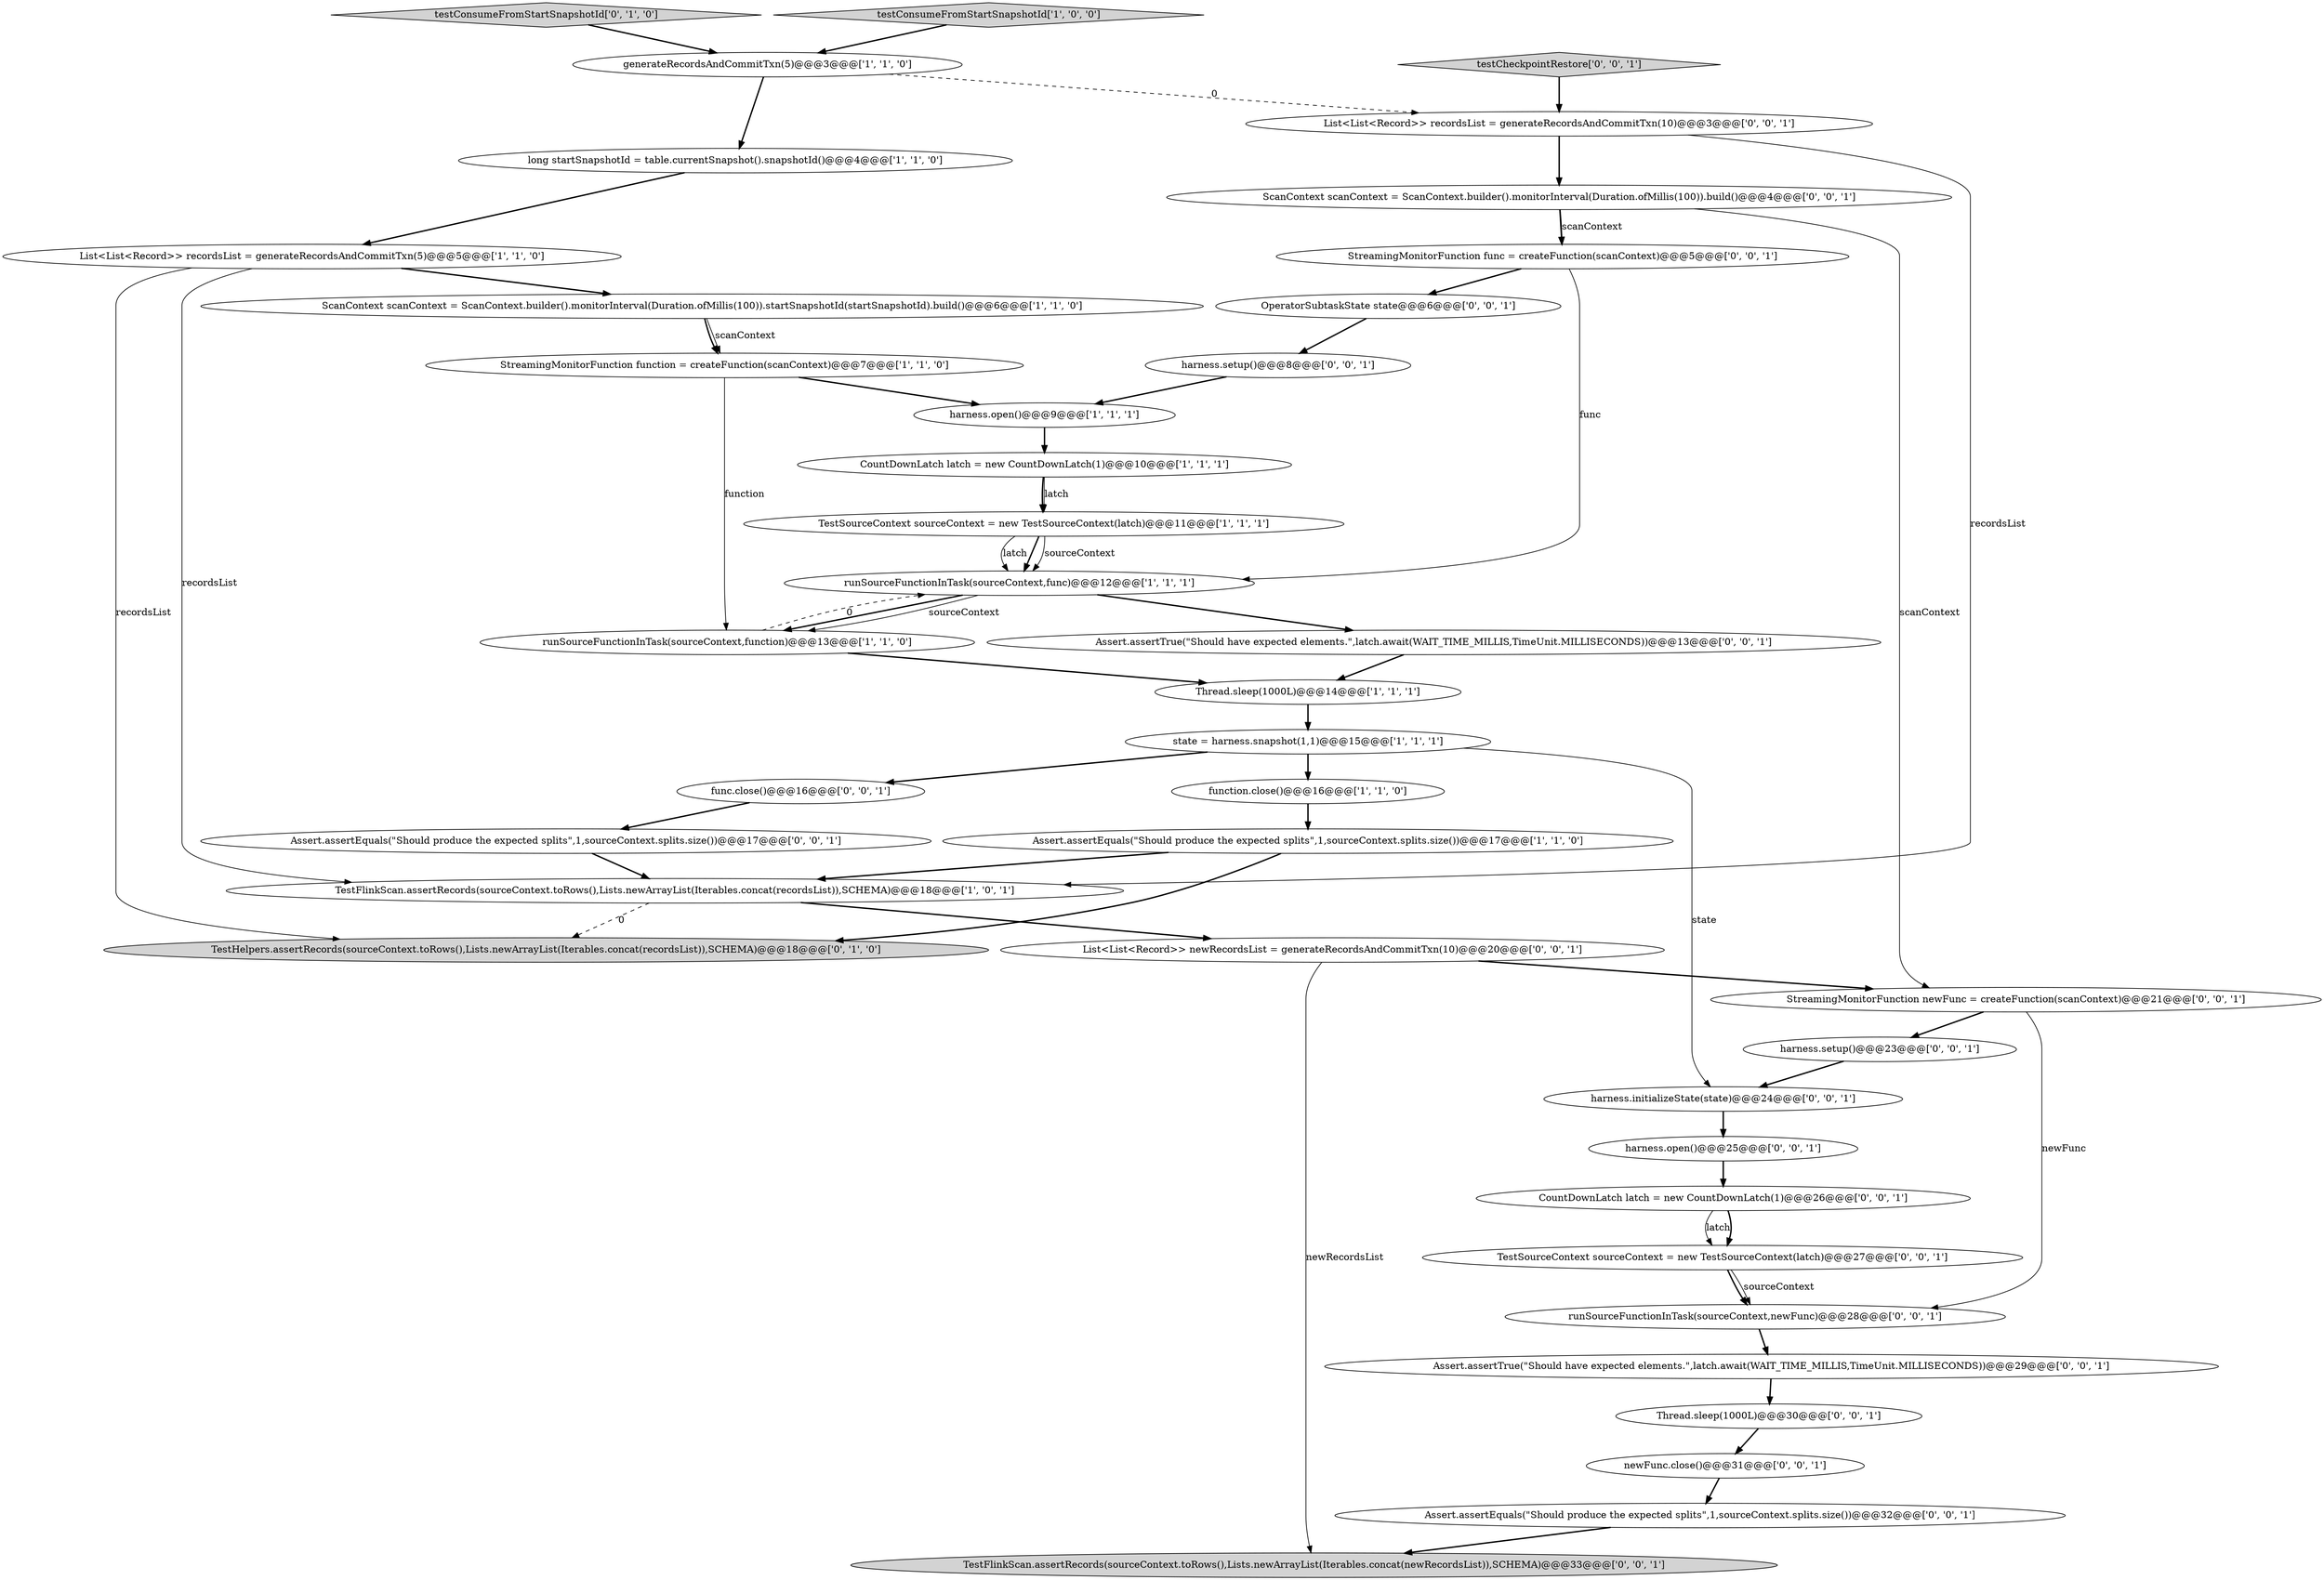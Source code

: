 digraph {
9 [style = filled, label = "state = harness.snapshot(1,1)@@@15@@@['1', '1', '1']", fillcolor = white, shape = ellipse image = "AAA0AAABBB1BBB"];
2 [style = filled, label = "TestFlinkScan.assertRecords(sourceContext.toRows(),Lists.newArrayList(Iterables.concat(recordsList)),SCHEMA)@@@18@@@['1', '0', '1']", fillcolor = white, shape = ellipse image = "AAA0AAABBB1BBB"];
20 [style = filled, label = "TestFlinkScan.assertRecords(sourceContext.toRows(),Lists.newArrayList(Iterables.concat(newRecordsList)),SCHEMA)@@@33@@@['0', '0', '1']", fillcolor = lightgray, shape = ellipse image = "AAA0AAABBB3BBB"];
22 [style = filled, label = "List<List<Record>> recordsList = generateRecordsAndCommitTxn(10)@@@3@@@['0', '0', '1']", fillcolor = white, shape = ellipse image = "AAA0AAABBB3BBB"];
34 [style = filled, label = "harness.open()@@@25@@@['0', '0', '1']", fillcolor = white, shape = ellipse image = "AAA0AAABBB3BBB"];
14 [style = filled, label = "runSourceFunctionInTask(sourceContext,function)@@@13@@@['1', '1', '0']", fillcolor = white, shape = ellipse image = "AAA0AAABBB1BBB"];
5 [style = filled, label = "ScanContext scanContext = ScanContext.builder().monitorInterval(Duration.ofMillis(100)).startSnapshotId(startSnapshotId).build()@@@6@@@['1', '1', '0']", fillcolor = white, shape = ellipse image = "AAA0AAABBB1BBB"];
7 [style = filled, label = "generateRecordsAndCommitTxn(5)@@@3@@@['1', '1', '0']", fillcolor = white, shape = ellipse image = "AAA0AAABBB1BBB"];
16 [style = filled, label = "testConsumeFromStartSnapshotId['0', '1', '0']", fillcolor = lightgray, shape = diamond image = "AAA0AAABBB2BBB"];
25 [style = filled, label = "List<List<Record>> newRecordsList = generateRecordsAndCommitTxn(10)@@@20@@@['0', '0', '1']", fillcolor = white, shape = ellipse image = "AAA0AAABBB3BBB"];
11 [style = filled, label = "Thread.sleep(1000L)@@@14@@@['1', '1', '1']", fillcolor = white, shape = ellipse image = "AAA0AAABBB1BBB"];
39 [style = filled, label = "ScanContext scanContext = ScanContext.builder().monitorInterval(Duration.ofMillis(100)).build()@@@4@@@['0', '0', '1']", fillcolor = white, shape = ellipse image = "AAA0AAABBB3BBB"];
8 [style = filled, label = "harness.open()@@@9@@@['1', '1', '1']", fillcolor = white, shape = ellipse image = "AAA0AAABBB1BBB"];
12 [style = filled, label = "long startSnapshotId = table.currentSnapshot().snapshotId()@@@4@@@['1', '1', '0']", fillcolor = white, shape = ellipse image = "AAA0AAABBB1BBB"];
38 [style = filled, label = "func.close()@@@16@@@['0', '0', '1']", fillcolor = white, shape = ellipse image = "AAA0AAABBB3BBB"];
32 [style = filled, label = "harness.setup()@@@8@@@['0', '0', '1']", fillcolor = white, shape = ellipse image = "AAA0AAABBB3BBB"];
26 [style = filled, label = "StreamingMonitorFunction newFunc = createFunction(scanContext)@@@21@@@['0', '0', '1']", fillcolor = white, shape = ellipse image = "AAA0AAABBB3BBB"];
23 [style = filled, label = "newFunc.close()@@@31@@@['0', '0', '1']", fillcolor = white, shape = ellipse image = "AAA0AAABBB3BBB"];
27 [style = filled, label = "Thread.sleep(1000L)@@@30@@@['0', '0', '1']", fillcolor = white, shape = ellipse image = "AAA0AAABBB3BBB"];
33 [style = filled, label = "testCheckpointRestore['0', '0', '1']", fillcolor = lightgray, shape = diamond image = "AAA0AAABBB3BBB"];
35 [style = filled, label = "TestSourceContext sourceContext = new TestSourceContext(latch)@@@27@@@['0', '0', '1']", fillcolor = white, shape = ellipse image = "AAA0AAABBB3BBB"];
3 [style = filled, label = "CountDownLatch latch = new CountDownLatch(1)@@@10@@@['1', '1', '1']", fillcolor = white, shape = ellipse image = "AAA0AAABBB1BBB"];
4 [style = filled, label = "testConsumeFromStartSnapshotId['1', '0', '0']", fillcolor = lightgray, shape = diamond image = "AAA0AAABBB1BBB"];
0 [style = filled, label = "List<List<Record>> recordsList = generateRecordsAndCommitTxn(5)@@@5@@@['1', '1', '0']", fillcolor = white, shape = ellipse image = "AAA0AAABBB1BBB"];
13 [style = filled, label = "Assert.assertEquals(\"Should produce the expected splits\",1,sourceContext.splits.size())@@@17@@@['1', '1', '0']", fillcolor = white, shape = ellipse image = "AAA0AAABBB1BBB"];
30 [style = filled, label = "harness.initializeState(state)@@@24@@@['0', '0', '1']", fillcolor = white, shape = ellipse image = "AAA0AAABBB3BBB"];
36 [style = filled, label = "Assert.assertEquals(\"Should produce the expected splits\",1,sourceContext.splits.size())@@@17@@@['0', '0', '1']", fillcolor = white, shape = ellipse image = "AAA0AAABBB3BBB"];
18 [style = filled, label = "Assert.assertTrue(\"Should have expected elements.\",latch.await(WAIT_TIME_MILLIS,TimeUnit.MILLISECONDS))@@@29@@@['0', '0', '1']", fillcolor = white, shape = ellipse image = "AAA0AAABBB3BBB"];
15 [style = filled, label = "TestSourceContext sourceContext = new TestSourceContext(latch)@@@11@@@['1', '1', '1']", fillcolor = white, shape = ellipse image = "AAA0AAABBB1BBB"];
10 [style = filled, label = "StreamingMonitorFunction function = createFunction(scanContext)@@@7@@@['1', '1', '0']", fillcolor = white, shape = ellipse image = "AAA0AAABBB1BBB"];
28 [style = filled, label = "StreamingMonitorFunction func = createFunction(scanContext)@@@5@@@['0', '0', '1']", fillcolor = white, shape = ellipse image = "AAA0AAABBB3BBB"];
19 [style = filled, label = "CountDownLatch latch = new CountDownLatch(1)@@@26@@@['0', '0', '1']", fillcolor = white, shape = ellipse image = "AAA0AAABBB3BBB"];
29 [style = filled, label = "harness.setup()@@@23@@@['0', '0', '1']", fillcolor = white, shape = ellipse image = "AAA0AAABBB3BBB"];
31 [style = filled, label = "OperatorSubtaskState state@@@6@@@['0', '0', '1']", fillcolor = white, shape = ellipse image = "AAA0AAABBB3BBB"];
37 [style = filled, label = "Assert.assertTrue(\"Should have expected elements.\",latch.await(WAIT_TIME_MILLIS,TimeUnit.MILLISECONDS))@@@13@@@['0', '0', '1']", fillcolor = white, shape = ellipse image = "AAA0AAABBB3BBB"];
17 [style = filled, label = "TestHelpers.assertRecords(sourceContext.toRows(),Lists.newArrayList(Iterables.concat(recordsList)),SCHEMA)@@@18@@@['0', '1', '0']", fillcolor = lightgray, shape = ellipse image = "AAA1AAABBB2BBB"];
21 [style = filled, label = "runSourceFunctionInTask(sourceContext,newFunc)@@@28@@@['0', '0', '1']", fillcolor = white, shape = ellipse image = "AAA0AAABBB3BBB"];
1 [style = filled, label = "runSourceFunctionInTask(sourceContext,func)@@@12@@@['1', '1', '1']", fillcolor = white, shape = ellipse image = "AAA0AAABBB1BBB"];
6 [style = filled, label = "function.close()@@@16@@@['1', '1', '0']", fillcolor = white, shape = ellipse image = "AAA0AAABBB1BBB"];
24 [style = filled, label = "Assert.assertEquals(\"Should produce the expected splits\",1,sourceContext.splits.size())@@@32@@@['0', '0', '1']", fillcolor = white, shape = ellipse image = "AAA0AAABBB3BBB"];
29->30 [style = bold, label=""];
28->31 [style = bold, label=""];
12->0 [style = bold, label=""];
30->34 [style = bold, label=""];
9->30 [style = solid, label="state"];
38->36 [style = bold, label=""];
15->1 [style = bold, label=""];
4->7 [style = bold, label=""];
15->1 [style = solid, label="sourceContext"];
39->28 [style = bold, label=""];
35->21 [style = solid, label="sourceContext"];
23->24 [style = bold, label=""];
24->20 [style = bold, label=""];
0->2 [style = solid, label="recordsList"];
13->17 [style = bold, label=""];
36->2 [style = bold, label=""];
39->28 [style = solid, label="scanContext"];
2->17 [style = dashed, label="0"];
25->26 [style = bold, label=""];
10->14 [style = solid, label="function"];
10->8 [style = bold, label=""];
27->23 [style = bold, label=""];
11->9 [style = bold, label=""];
6->13 [style = bold, label=""];
14->11 [style = bold, label=""];
5->10 [style = bold, label=""];
1->14 [style = bold, label=""];
31->32 [style = bold, label=""];
2->25 [style = bold, label=""];
5->10 [style = solid, label="scanContext"];
19->35 [style = solid, label="latch"];
8->3 [style = bold, label=""];
1->37 [style = bold, label=""];
9->6 [style = bold, label=""];
39->26 [style = solid, label="scanContext"];
28->1 [style = solid, label="func"];
33->22 [style = bold, label=""];
7->12 [style = bold, label=""];
21->18 [style = bold, label=""];
32->8 [style = bold, label=""];
7->22 [style = dashed, label="0"];
1->14 [style = solid, label="sourceContext"];
37->11 [style = bold, label=""];
3->15 [style = bold, label=""];
25->20 [style = solid, label="newRecordsList"];
35->21 [style = bold, label=""];
26->21 [style = solid, label="newFunc"];
14->1 [style = dashed, label="0"];
16->7 [style = bold, label=""];
9->38 [style = bold, label=""];
0->5 [style = bold, label=""];
0->17 [style = solid, label="recordsList"];
13->2 [style = bold, label=""];
34->19 [style = bold, label=""];
18->27 [style = bold, label=""];
3->15 [style = solid, label="latch"];
15->1 [style = solid, label="latch"];
26->29 [style = bold, label=""];
19->35 [style = bold, label=""];
22->39 [style = bold, label=""];
22->2 [style = solid, label="recordsList"];
}
